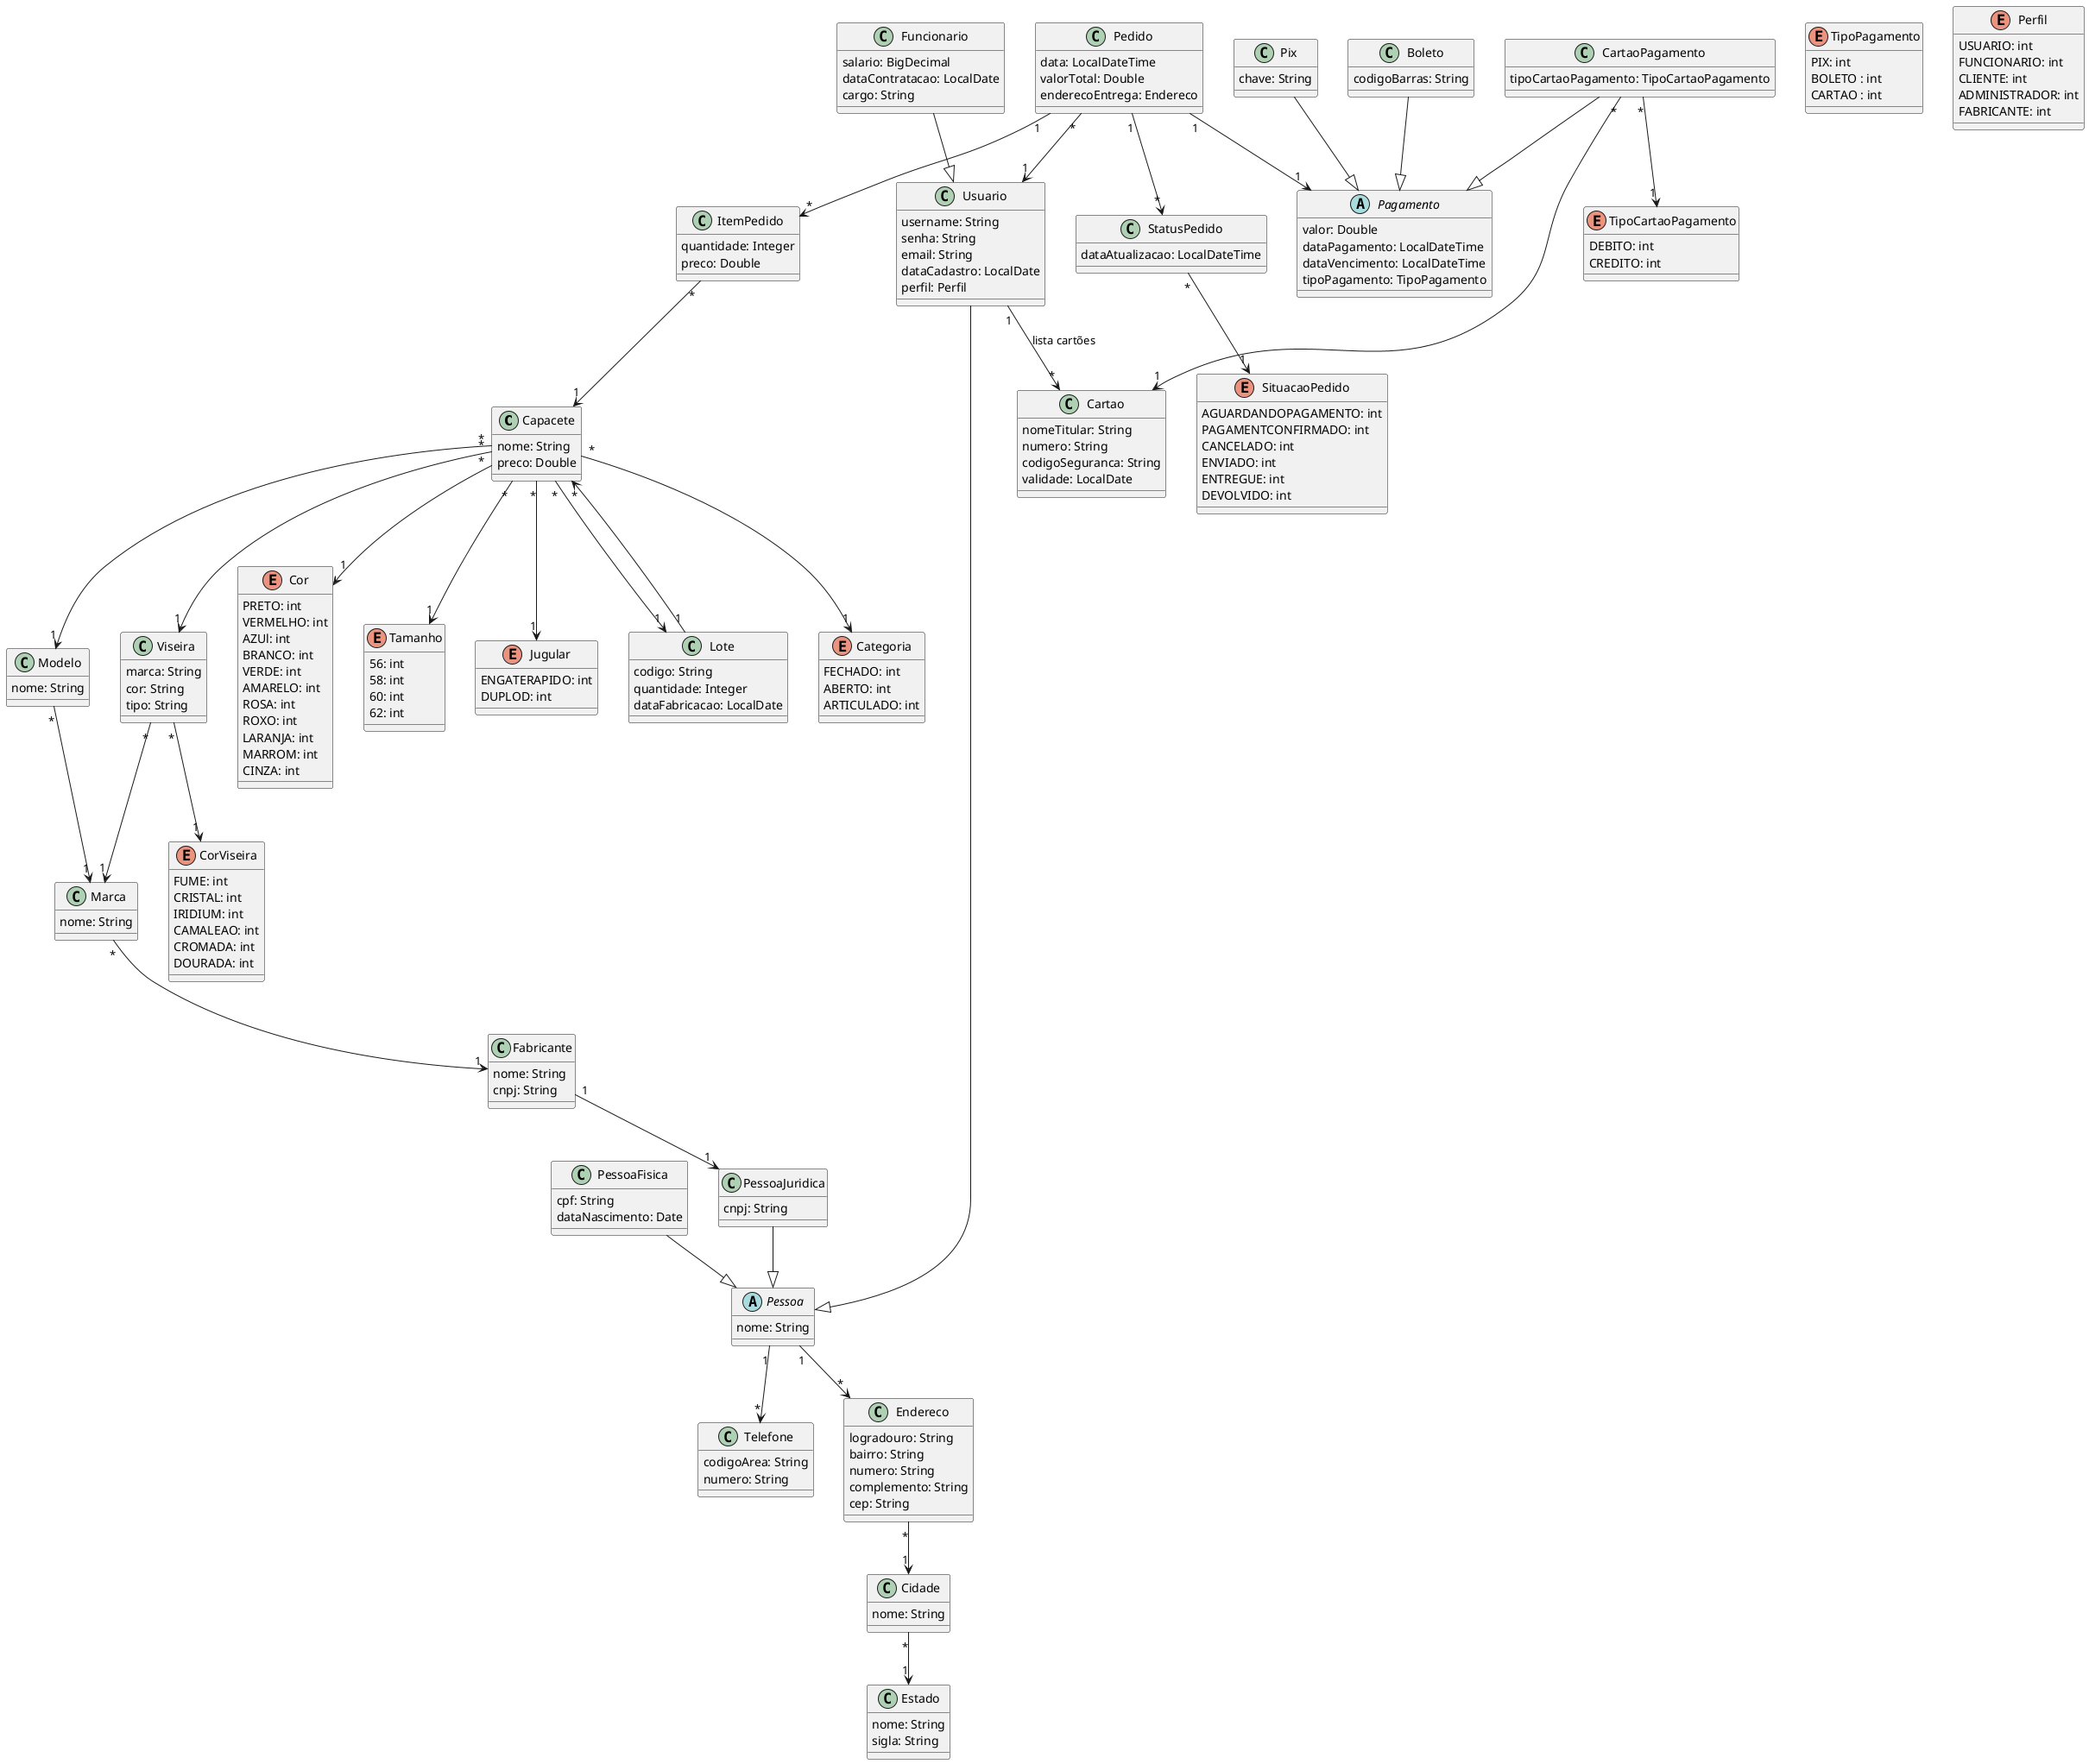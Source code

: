 @startuml

class Capacete {
    nome: String
    preco: Double
}


class Fabricante{
    nome: String
    cnpj: String 
}

class Marca {
    nome: String  
}

enum Categoria {
    FECHADO: int
    ABERTO: int
    ARTICULADO: int  
}

class Modelo {
    nome: String
}

enum Cor{
    PRETO: int
    VERMELHO: int
    AZUl: int
    BRANCO: int
    VERDE: int
    AMARELO: int
    ROSA: int
    ROXO: int
    LARANJA: int
    MARROM: int
    CINZA: int 
}

enum CorViseira{
    FUME: int
    CRISTAL: int
    IRIDIUM: int
    CAMALEAO: int
    CROMADA: int
    DOURADA: int
 }

enum Tamanho{
    56: int
    58: int
    60: int
    62: int   
}


class Viseira {
    marca: String
    cor: String
    tipo: String 
}

enum Jugular {
    ENGATERAPIDO: int
    DUPLOD: int
}


class Lote{
    codigo: String 
    quantidade: Integer
    dataFabricacao: LocalDate
}

abstract class Pessoa {
    nome: String
}

class PessoaFisica{
    cpf: String
    dataNascimento: Date
}

class PessoaJuridica{
    cnpj: String
}

class Usuario {
    username: String
    senha: String
    email: String
    dataCadastro: LocalDate
    perfil: Perfil
}


class Funcionario{
    salario: BigDecimal
    dataContratacao: LocalDate
    cargo: String
}


class Telefone {
    codigoArea: String
    numero: String
}

class Endereco {
    logradouro: String
    bairro: String
    numero: String
    complemento: String
    cep: String
}


class Cidade {
    nome: String
}

class Estado {
    nome: String
    sigla: String
}

class Pedido {
    data: LocalDateTime
    valorTotal: Double
    enderecoEntrega: Endereco
}

class ItemPedido {
    quantidade: Integer
    preco: Double
}

class StatusPedido {
    dataAtualizacao: LocalDateTime
}

enum SituacaoPedido {
    AGUARDANDOPAGAMENTO: int
    PAGAMENTCONFIRMADO: int
    CANCELADO: int
    ENVIADO: int
    ENTREGUE: int
    DEVOLVIDO: int
}


abstract class Pagamento {
    valor: Double
    dataPagamento: LocalDateTime
    dataVencimento: LocalDateTime
    tipoPagamento: TipoPagamento
}

enum TipoPagamento{
    PIX: int
    BOLETO : int
    CARTAO : int
}


class Pix {
    chave: String
}

class Boleto {
    codigoBarras: String
}

class Cartao {
    nomeTitular: String
    numero: String
    codigoSeguranca: String
    validade: LocalDate
}

class CartaoPagamento {
    tipoCartaoPagamento: TipoCartaoPagamento
}

enum Perfil {
    USUARIO: int
    FUNCIONARIO: int
    CLIENTE: int
    ADMINISTRADOR: int
    FABRICANTE: int
}

enum TipoCartaoPagamento {
    DEBITO: int
    CREDITO: int
}


'relacionamento'

Capacete "*" --> "1" Categoria
Capacete "*" --> "1" Modelo
Capacete "*" --> "1" Jugular
Capacete "*" --> "1" Viseira
Capacete "*" --> "1" Cor
Capacete "*" --> "1" Tamanho


Modelo "*" --> "1" Marca
Marca "*" --> "1" Fabricante

ItemPedido "*" --> "1" Capacete
Lote "1" --> "*" Capacete
Capacete "*" --> "1" Lote

Pedido "*" --> "1" Usuario
Pedido "1" --> "*" ItemPedido
Pedido "1" --> "*" StatusPedido
Pedido "1" --> "1" Pagamento
StatusPedido "*" --> "1" SituacaoPedido


Pix --|> Pagamento
Boleto --|> Pagamento
CartaoPagamento --|> Pagamento
CartaoPagamento "*" --> "1" Cartao
CartaoPagamento "*" --> "1" TipoCartaoPagamento
Usuario "1" --> "*" Cartao : lista cartões

Pessoa "1" --> "*" Telefone
Pessoa "1" --> "*" Endereco
PessoaFisica --|> Pessoa
PessoaJuridica --|> Pessoa


Fabricante "1" --> "1" PessoaJuridica


Funcionario --|> Usuario
Usuario --|> Pessoa
Cidade "*" --> "1" Estado
Endereco "*" --> "1" Cidade
Viseira "*" --> "1" CorViseira
Viseira "*" --> "1" Marca

@enduml